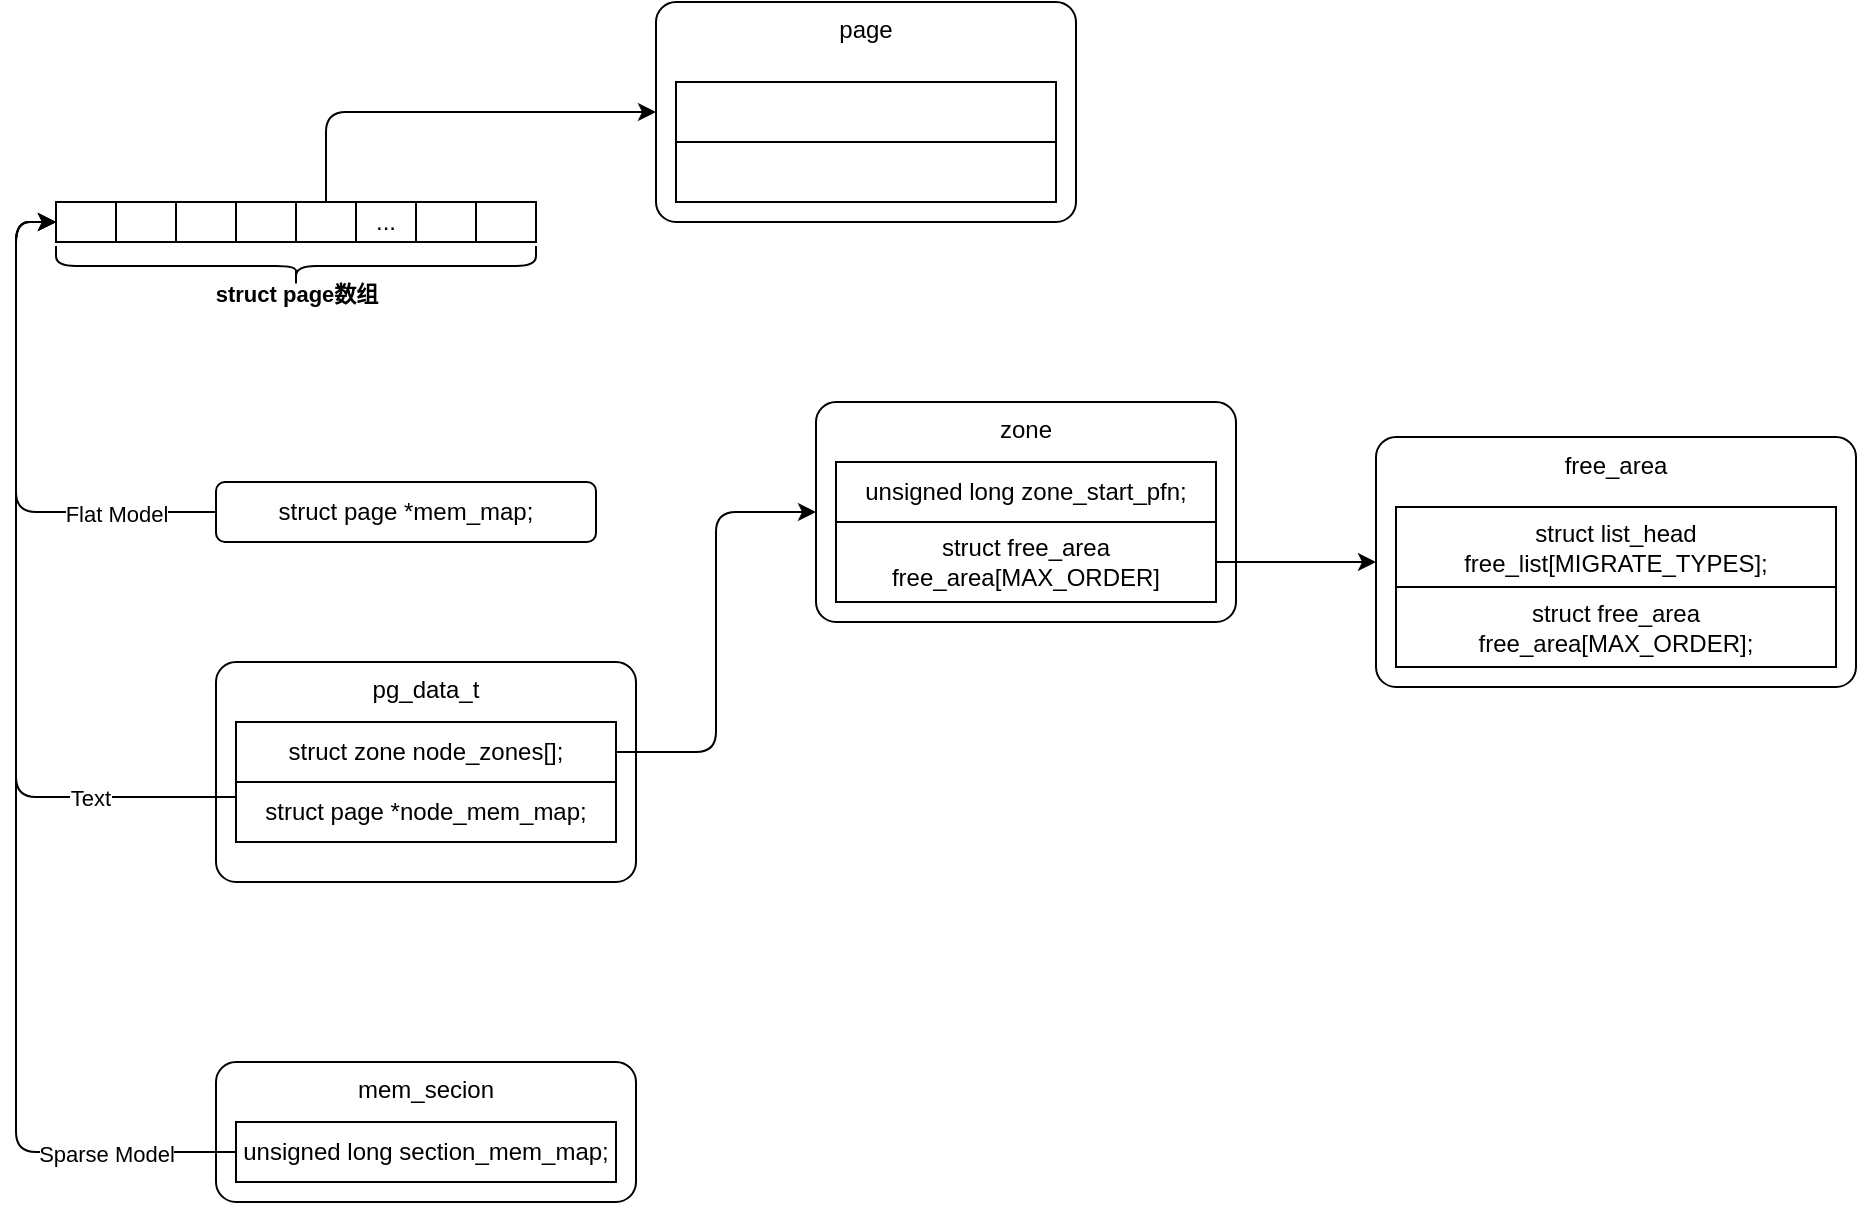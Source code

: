 <mxfile version="23.1.1" type="github" pages="2">
  <diagram name="物理内存管理" id="bZm6AAoV1MQ4xdPfTZnK">
    <mxGraphModel dx="1852" dy="1772" grid="1" gridSize="10" guides="1" tooltips="1" connect="1" arrows="1" fold="1" page="1" pageScale="1" pageWidth="827" pageHeight="1169" math="0" shadow="0">
      <root>
        <mxCell id="0" />
        <mxCell id="1" parent="0" />
        <mxCell id="1E2uD3RTG_QokNatGwro-1" value="pg_data_t" style="rounded=1;whiteSpace=wrap;html=1;verticalAlign=top;absoluteArcSize=1;" parent="1" vertex="1">
          <mxGeometry x="20" y="210" width="210" height="110" as="geometry" />
        </mxCell>
        <mxCell id="1E2uD3RTG_QokNatGwro-6" style="edgeStyle=orthogonalEdgeStyle;rounded=1;orthogonalLoop=1;jettySize=auto;html=1;exitX=1;exitY=0.5;exitDx=0;exitDy=0;entryX=0;entryY=0.5;entryDx=0;entryDy=0;curved=0;" parent="1" source="1E2uD3RTG_QokNatGwro-2" target="1E2uD3RTG_QokNatGwro-3" edge="1">
          <mxGeometry relative="1" as="geometry" />
        </mxCell>
        <mxCell id="1E2uD3RTG_QokNatGwro-2" value="struct zone node_zones[];" style="rounded=0;whiteSpace=wrap;html=1;" parent="1" vertex="1">
          <mxGeometry x="30" y="240" width="190" height="30" as="geometry" />
        </mxCell>
        <mxCell id="1E2uD3RTG_QokNatGwro-3" value="zone" style="rounded=1;whiteSpace=wrap;html=1;verticalAlign=top;absoluteArcSize=1;" parent="1" vertex="1">
          <mxGeometry x="320" y="80" width="210" height="110" as="geometry" />
        </mxCell>
        <mxCell id="1E2uD3RTG_QokNatGwro-4" value="unsigned long zone_start_pfn;" style="rounded=0;whiteSpace=wrap;html=1;" parent="1" vertex="1">
          <mxGeometry x="330" y="110" width="190" height="30" as="geometry" />
        </mxCell>
        <mxCell id="1E2uD3RTG_QokNatGwro-15" style="edgeStyle=orthogonalEdgeStyle;rounded=1;orthogonalLoop=1;jettySize=auto;html=1;exitX=1;exitY=0.5;exitDx=0;exitDy=0;entryX=0;entryY=0.5;entryDx=0;entryDy=0;curved=0;" parent="1" source="1E2uD3RTG_QokNatGwro-5" target="1E2uD3RTG_QokNatGwro-12" edge="1">
          <mxGeometry relative="1" as="geometry" />
        </mxCell>
        <mxCell id="1E2uD3RTG_QokNatGwro-5" value="struct free_area free_area[MAX_ORDER]" style="rounded=0;whiteSpace=wrap;html=1;" parent="1" vertex="1">
          <mxGeometry x="330" y="140" width="190" height="40" as="geometry" />
        </mxCell>
        <mxCell id="zPqsa8i-0Yz0Tx2IFwxK-6" style="edgeStyle=orthogonalEdgeStyle;shape=connector;curved=0;rounded=1;orthogonalLoop=1;jettySize=auto;html=1;exitX=0;exitY=0.25;exitDx=0;exitDy=0;entryX=0;entryY=0.5;entryDx=0;entryDy=0;labelBackgroundColor=default;strokeColor=default;align=center;verticalAlign=middle;fontFamily=Helvetica;fontSize=11;fontColor=default;endArrow=classic;" edge="1" parent="1" source="1E2uD3RTG_QokNatGwro-7" target="AAmirA7ccoVl2TNo1n5s-2">
          <mxGeometry relative="1" as="geometry" />
        </mxCell>
        <mxCell id="zPqsa8i-0Yz0Tx2IFwxK-11" value="Text" style="edgeLabel;html=1;align=center;verticalAlign=middle;resizable=0;points=[];fontSize=11;fontFamily=Helvetica;fontColor=default;" vertex="1" connectable="0" parent="zPqsa8i-0Yz0Tx2IFwxK-6">
          <mxGeometry x="-0.65" relative="1" as="geometry">
            <mxPoint as="offset" />
          </mxGeometry>
        </mxCell>
        <mxCell id="1E2uD3RTG_QokNatGwro-7" value="struct page *node_mem_map;" style="rounded=0;whiteSpace=wrap;html=1;" parent="1" vertex="1">
          <mxGeometry x="30" y="270" width="190" height="30" as="geometry" />
        </mxCell>
        <mxCell id="1E2uD3RTG_QokNatGwro-8" value="page" style="rounded=1;whiteSpace=wrap;html=1;verticalAlign=top;absoluteArcSize=1;" parent="1" vertex="1">
          <mxGeometry x="240" y="-120" width="210" height="110" as="geometry" />
        </mxCell>
        <mxCell id="1E2uD3RTG_QokNatGwro-9" value="" style="rounded=0;whiteSpace=wrap;html=1;" parent="1" vertex="1">
          <mxGeometry x="250" y="-80" width="190" height="30" as="geometry" />
        </mxCell>
        <mxCell id="1E2uD3RTG_QokNatGwro-10" value="" style="rounded=0;whiteSpace=wrap;html=1;" parent="1" vertex="1">
          <mxGeometry x="250" y="-50" width="190" height="30" as="geometry" />
        </mxCell>
        <mxCell id="1E2uD3RTG_QokNatGwro-12" value="free_area" style="rounded=1;whiteSpace=wrap;html=1;verticalAlign=top;absoluteArcSize=1;" parent="1" vertex="1">
          <mxGeometry x="600" y="97.5" width="240" height="125" as="geometry" />
        </mxCell>
        <mxCell id="1E2uD3RTG_QokNatGwro-13" value="struct list_head free_list[MIGRATE_TYPES];" style="rounded=0;whiteSpace=wrap;html=1;" parent="1" vertex="1">
          <mxGeometry x="610" y="132.5" width="220" height="40" as="geometry" />
        </mxCell>
        <mxCell id="1E2uD3RTG_QokNatGwro-14" value="struct free_area free_area[MAX_ORDER];" style="rounded=0;whiteSpace=wrap;html=1;" parent="1" vertex="1">
          <mxGeometry x="610" y="172.5" width="220" height="40" as="geometry" />
        </mxCell>
        <mxCell id="1E2uD3RTG_QokNatGwro-16" value="mem_secion" style="rounded=1;whiteSpace=wrap;html=1;verticalAlign=top;absoluteArcSize=1;" parent="1" vertex="1">
          <mxGeometry x="20" y="410" width="210" height="70" as="geometry" />
        </mxCell>
        <mxCell id="zPqsa8i-0Yz0Tx2IFwxK-7" style="edgeStyle=orthogonalEdgeStyle;shape=connector;curved=0;rounded=1;orthogonalLoop=1;jettySize=auto;html=1;exitX=0;exitY=0.5;exitDx=0;exitDy=0;entryX=0;entryY=0.5;entryDx=0;entryDy=0;labelBackgroundColor=default;strokeColor=default;align=center;verticalAlign=middle;fontFamily=Helvetica;fontSize=11;fontColor=default;endArrow=classic;" edge="1" parent="1" source="1E2uD3RTG_QokNatGwro-17" target="AAmirA7ccoVl2TNo1n5s-2">
          <mxGeometry relative="1" as="geometry" />
        </mxCell>
        <mxCell id="zPqsa8i-0Yz0Tx2IFwxK-12" value="Sparse Model" style="edgeLabel;html=1;align=center;verticalAlign=middle;resizable=0;points=[];fontSize=11;fontFamily=Helvetica;fontColor=default;" vertex="1" connectable="0" parent="zPqsa8i-0Yz0Tx2IFwxK-7">
          <mxGeometry x="-0.781" y="1" relative="1" as="geometry">
            <mxPoint as="offset" />
          </mxGeometry>
        </mxCell>
        <mxCell id="1E2uD3RTG_QokNatGwro-17" value="unsigned long section_mem_map;" style="rounded=0;whiteSpace=wrap;html=1;" parent="1" vertex="1">
          <mxGeometry x="30" y="440" width="190" height="30" as="geometry" />
        </mxCell>
        <mxCell id="AAmirA7ccoVl2TNo1n5s-2" value="" style="rounded=0;whiteSpace=wrap;html=1;" parent="1" vertex="1">
          <mxGeometry x="-60" y="-20" width="30" height="20" as="geometry" />
        </mxCell>
        <mxCell id="AAmirA7ccoVl2TNo1n5s-4" value="" style="rounded=0;whiteSpace=wrap;html=1;" parent="1" vertex="1">
          <mxGeometry x="-30" y="-20" width="30" height="20" as="geometry" />
        </mxCell>
        <mxCell id="m-hAG653BJ8v5ImfXSyI-11" style="edgeStyle=orthogonalEdgeStyle;rounded=1;orthogonalLoop=1;jettySize=auto;html=1;exitX=0.5;exitY=0;exitDx=0;exitDy=0;entryX=0;entryY=0.5;entryDx=0;entryDy=0;curved=0;" parent="1" source="m-hAG653BJ8v5ImfXSyI-14" target="1E2uD3RTG_QokNatGwro-8" edge="1">
          <mxGeometry relative="1" as="geometry">
            <mxPoint x="420" y="370" as="sourcePoint" />
          </mxGeometry>
        </mxCell>
        <mxCell id="m-hAG653BJ8v5ImfXSyI-12" value="" style="rounded=0;whiteSpace=wrap;html=1;" parent="1" vertex="1">
          <mxGeometry y="-20" width="30" height="20" as="geometry" />
        </mxCell>
        <mxCell id="m-hAG653BJ8v5ImfXSyI-13" value="" style="rounded=0;whiteSpace=wrap;html=1;" parent="1" vertex="1">
          <mxGeometry x="30" y="-20" width="30" height="20" as="geometry" />
        </mxCell>
        <mxCell id="m-hAG653BJ8v5ImfXSyI-14" value="" style="rounded=0;whiteSpace=wrap;html=1;" parent="1" vertex="1">
          <mxGeometry x="60" y="-20" width="30" height="20" as="geometry" />
        </mxCell>
        <mxCell id="m-hAG653BJ8v5ImfXSyI-15" value="..." style="rounded=0;whiteSpace=wrap;html=1;" parent="1" vertex="1">
          <mxGeometry x="90" y="-20" width="30" height="20" as="geometry" />
        </mxCell>
        <mxCell id="m-hAG653BJ8v5ImfXSyI-16" value="" style="rounded=0;whiteSpace=wrap;html=1;" parent="1" vertex="1">
          <mxGeometry x="120" y="-20" width="30" height="20" as="geometry" />
        </mxCell>
        <mxCell id="m-hAG653BJ8v5ImfXSyI-17" value="" style="rounded=0;whiteSpace=wrap;html=1;" parent="1" vertex="1">
          <mxGeometry x="150" y="-20" width="30" height="20" as="geometry" />
        </mxCell>
        <mxCell id="zPqsa8i-0Yz0Tx2IFwxK-5" style="edgeStyle=orthogonalEdgeStyle;shape=connector;curved=0;rounded=1;orthogonalLoop=1;jettySize=auto;html=1;exitX=0;exitY=0.5;exitDx=0;exitDy=0;entryX=0;entryY=0.5;entryDx=0;entryDy=0;labelBackgroundColor=default;strokeColor=default;align=center;verticalAlign=middle;fontFamily=Helvetica;fontSize=11;fontColor=default;endArrow=classic;" edge="1" parent="1" source="zPqsa8i-0Yz0Tx2IFwxK-2" target="AAmirA7ccoVl2TNo1n5s-2">
          <mxGeometry relative="1" as="geometry" />
        </mxCell>
        <mxCell id="zPqsa8i-0Yz0Tx2IFwxK-10" value="Flat Model" style="edgeLabel;html=1;align=center;verticalAlign=middle;resizable=0;points=[];fontSize=11;fontFamily=Helvetica;fontColor=default;" vertex="1" connectable="0" parent="zPqsa8i-0Yz0Tx2IFwxK-5">
          <mxGeometry x="-0.449" y="1" relative="1" as="geometry">
            <mxPoint x="23" as="offset" />
          </mxGeometry>
        </mxCell>
        <mxCell id="zPqsa8i-0Yz0Tx2IFwxK-2" value="struct page *mem_map;" style="rounded=1;whiteSpace=wrap;html=1;" vertex="1" parent="1">
          <mxGeometry x="20" y="120" width="190" height="30" as="geometry" />
        </mxCell>
        <mxCell id="zPqsa8i-0Yz0Tx2IFwxK-8" value="" style="shape=curlyBracket;whiteSpace=wrap;html=1;rounded=1;flipH=1;labelPosition=right;verticalLabelPosition=middle;align=left;verticalAlign=middle;fontFamily=Helvetica;fontSize=11;fontColor=default;direction=north;" vertex="1" parent="1">
          <mxGeometry x="-60" y="2" width="240" height="20" as="geometry" />
        </mxCell>
        <mxCell id="zPqsa8i-0Yz0Tx2IFwxK-9" value="struct page数组" style="text;html=1;align=center;verticalAlign=middle;resizable=0;points=[];autosize=1;strokeColor=none;fillColor=none;fontSize=11;fontFamily=Helvetica;fontColor=default;fontStyle=1" vertex="1" parent="1">
          <mxGeometry x="10" y="11" width="100" height="30" as="geometry" />
        </mxCell>
      </root>
    </mxGraphModel>
  </diagram>
  <diagram id="V3_UN_a4B6vTCJUvI1mB" name="slub">
    <mxGraphModel dx="1025" dy="603" grid="1" gridSize="10" guides="1" tooltips="1" connect="1" arrows="1" fold="1" page="1" pageScale="1" pageWidth="827" pageHeight="1169" math="0" shadow="0">
      <root>
        <mxCell id="0" />
        <mxCell id="1" parent="0" />
        <mxCell id="hfGYfm9bNlfdjjh0xqnI-7" style="edgeStyle=orthogonalEdgeStyle;rounded=0;orthogonalLoop=1;jettySize=auto;html=1;exitX=0.5;exitY=1;exitDx=0;exitDy=0;entryX=0.5;entryY=0;entryDx=0;entryDy=0;" parent="1" source="hfGYfm9bNlfdjjh0xqnI-1" target="hfGYfm9bNlfdjjh0xqnI-4" edge="1">
          <mxGeometry relative="1" as="geometry" />
        </mxCell>
        <mxCell id="hfGYfm9bNlfdjjh0xqnI-1" value="kem_cache" style="rounded=1;whiteSpace=wrap;html=1;verticalAlign=top;absoluteArcSize=1;" parent="1" vertex="1">
          <mxGeometry x="120" y="200" width="230" height="160" as="geometry" />
        </mxCell>
        <mxCell id="hfGYfm9bNlfdjjh0xqnI-12" style="edgeStyle=orthogonalEdgeStyle;rounded=1;orthogonalLoop=1;jettySize=auto;html=1;exitX=1;exitY=0.5;exitDx=0;exitDy=0;entryX=0;entryY=0.5;entryDx=0;entryDy=0;curved=0;" parent="1" source="hfGYfm9bNlfdjjh0xqnI-2" target="hfGYfm9bNlfdjjh0xqnI-9" edge="1">
          <mxGeometry relative="1" as="geometry" />
        </mxCell>
        <mxCell id="hfGYfm9bNlfdjjh0xqnI-2" value="struct kmem_cache_cpu __percpu *cpu_slab;" style="rounded=0;whiteSpace=wrap;html=1;" parent="1" vertex="1">
          <mxGeometry x="130" y="240" width="210" height="40" as="geometry" />
        </mxCell>
        <mxCell id="hfGYfm9bNlfdjjh0xqnI-16" style="edgeStyle=orthogonalEdgeStyle;rounded=1;orthogonalLoop=1;jettySize=auto;html=1;exitX=1;exitY=0.5;exitDx=0;exitDy=0;entryX=0;entryY=0.5;entryDx=0;entryDy=0;curved=0;" parent="1" source="hfGYfm9bNlfdjjh0xqnI-3" target="hfGYfm9bNlfdjjh0xqnI-13" edge="1">
          <mxGeometry relative="1" as="geometry" />
        </mxCell>
        <mxCell id="hfGYfm9bNlfdjjh0xqnI-3" value="struct kmem_cache_node *node[MAX_NUMNODES];" style="rounded=0;whiteSpace=wrap;html=1;" parent="1" vertex="1">
          <mxGeometry x="130" y="280" width="210" height="40" as="geometry" />
        </mxCell>
        <mxCell id="hfGYfm9bNlfdjjh0xqnI-4" value="kem_cache" style="rounded=1;whiteSpace=wrap;html=1;verticalAlign=top;absoluteArcSize=1;" parent="1" vertex="1">
          <mxGeometry x="120" y="445" width="230" height="80" as="geometry" />
        </mxCell>
        <mxCell id="hfGYfm9bNlfdjjh0xqnI-5" value="..." style="rounded=0;whiteSpace=wrap;html=1;" parent="1" vertex="1">
          <mxGeometry x="130" y="485" width="210" height="30" as="geometry" />
        </mxCell>
        <mxCell id="hfGYfm9bNlfdjjh0xqnI-8" value="static struct kmem_cache *kmem_cache_node;" style="text;html=1;strokeColor=none;fillColor=none;align=center;verticalAlign=middle;whiteSpace=wrap;rounded=0;" parent="1" vertex="1">
          <mxGeometry x="70" y="140" width="280" height="30" as="geometry" />
        </mxCell>
        <mxCell id="hfGYfm9bNlfdjjh0xqnI-9" value="kem_cache_cpu" style="rounded=1;whiteSpace=wrap;html=1;verticalAlign=top;absoluteArcSize=1;" parent="1" vertex="1">
          <mxGeometry x="480" y="80" width="230" height="140" as="geometry" />
        </mxCell>
        <mxCell id="hfGYfm9bNlfdjjh0xqnI-10" value="void **freelist;" style="rounded=0;whiteSpace=wrap;html=1;" parent="1" vertex="1">
          <mxGeometry x="490" y="120" width="210" height="30" as="geometry" />
        </mxCell>
        <mxCell id="hfGYfm9bNlfdjjh0xqnI-20" style="edgeStyle=orthogonalEdgeStyle;rounded=1;orthogonalLoop=1;jettySize=auto;html=1;exitX=1;exitY=0.5;exitDx=0;exitDy=0;entryX=0;entryY=0.5;entryDx=0;entryDy=0;curved=0;" parent="1" source="hfGYfm9bNlfdjjh0xqnI-11" target="fTsqoePo69IkHv7tenj3-1" edge="1">
          <mxGeometry relative="1" as="geometry">
            <mxPoint x="750" y="165" as="targetPoint" />
          </mxGeometry>
        </mxCell>
        <mxCell id="hfGYfm9bNlfdjjh0xqnI-11" value="struct page *page;" style="rounded=0;whiteSpace=wrap;html=1;" parent="1" vertex="1">
          <mxGeometry x="490" y="150" width="210" height="30" as="geometry" />
        </mxCell>
        <mxCell id="hfGYfm9bNlfdjjh0xqnI-13" value="kem_cache_node" style="rounded=1;whiteSpace=wrap;html=1;verticalAlign=top;absoluteArcSize=1;" parent="1" vertex="1">
          <mxGeometry x="480" y="400" width="230" height="110" as="geometry" />
        </mxCell>
        <mxCell id="hfGYfm9bNlfdjjh0xqnI-14" value="unsigned long nr_partial;" style="rounded=0;whiteSpace=wrap;html=1;" parent="1" vertex="1">
          <mxGeometry x="490" y="440" width="210" height="30" as="geometry" />
        </mxCell>
        <mxCell id="hfGYfm9bNlfdjjh0xqnI-15" value="struct list_head partial;" style="rounded=0;whiteSpace=wrap;html=1;" parent="1" vertex="1">
          <mxGeometry x="490" y="470" width="210" height="30" as="geometry" />
        </mxCell>
        <mxCell id="hfGYfm9bNlfdjjh0xqnI-17" value="struct list_head list;" style="rounded=0;whiteSpace=wrap;html=1;" parent="1" vertex="1">
          <mxGeometry x="130" y="320" width="210" height="30" as="geometry" />
        </mxCell>
        <mxCell id="hfGYfm9bNlfdjjh0xqnI-18" value="struct page *partial;" style="rounded=0;whiteSpace=wrap;html=1;" parent="1" vertex="1">
          <mxGeometry x="490" y="180" width="210" height="30" as="geometry" />
        </mxCell>
        <mxCell id="fTsqoePo69IkHv7tenj3-1" value="page" style="rounded=1;whiteSpace=wrap;html=1;verticalAlign=top;absoluteArcSize=1;" parent="1" vertex="1">
          <mxGeometry x="780" y="220" width="210" height="110" as="geometry" />
        </mxCell>
        <mxCell id="fTsqoePo69IkHv7tenj3-2" value="struct kmem_cache *slab_cache;" style="rounded=0;whiteSpace=wrap;html=1;" parent="1" vertex="1">
          <mxGeometry x="790" y="260" width="190" height="30" as="geometry" />
        </mxCell>
        <mxCell id="fTsqoePo69IkHv7tenj3-3" value="void *freelist;" style="rounded=0;whiteSpace=wrap;html=1;" parent="1" vertex="1">
          <mxGeometry x="790" y="290" width="190" height="30" as="geometry" />
        </mxCell>
        <mxCell id="fTsqoePo69IkHv7tenj3-7" style="edgeStyle=orthogonalEdgeStyle;rounded=0;orthogonalLoop=1;jettySize=auto;html=1;exitX=0.25;exitY=1;exitDx=0;exitDy=0;entryX=0;entryY=0.5;entryDx=0;entryDy=0;" parent="1" source="fTsqoePo69IkHv7tenj3-4" target="fTsqoePo69IkHv7tenj3-5" edge="1">
          <mxGeometry relative="1" as="geometry" />
        </mxCell>
        <mxCell id="fTsqoePo69IkHv7tenj3-4" value="kmem_cache_create" style="rounded=1;whiteSpace=wrap;html=1;" parent="1" vertex="1">
          <mxGeometry x="120" y="760" width="140" height="40" as="geometry" />
        </mxCell>
        <mxCell id="fTsqoePo69IkHv7tenj3-8" style="edgeStyle=orthogonalEdgeStyle;rounded=0;orthogonalLoop=1;jettySize=auto;html=1;exitX=0.25;exitY=1;exitDx=0;exitDy=0;entryX=0;entryY=0.5;entryDx=0;entryDy=0;" parent="1" source="fTsqoePo69IkHv7tenj3-5" target="fTsqoePo69IkHv7tenj3-6" edge="1">
          <mxGeometry relative="1" as="geometry" />
        </mxCell>
        <mxCell id="fTsqoePo69IkHv7tenj3-5" value="kmem_cache_create_usercopy" style="rounded=1;whiteSpace=wrap;html=1;" parent="1" vertex="1">
          <mxGeometry x="190" y="820" width="180" height="40" as="geometry" />
        </mxCell>
        <mxCell id="fTsqoePo69IkHv7tenj3-12" style="edgeStyle=orthogonalEdgeStyle;rounded=0;orthogonalLoop=1;jettySize=auto;html=1;exitX=0.25;exitY=1;exitDx=0;exitDy=0;entryX=0;entryY=0.5;entryDx=0;entryDy=0;" parent="1" source="fTsqoePo69IkHv7tenj3-6" target="fTsqoePo69IkHv7tenj3-9" edge="1">
          <mxGeometry relative="1" as="geometry" />
        </mxCell>
        <mxCell id="fTsqoePo69IkHv7tenj3-13" style="edgeStyle=orthogonalEdgeStyle;rounded=0;orthogonalLoop=1;jettySize=auto;html=1;exitX=0.25;exitY=1;exitDx=0;exitDy=0;entryX=0;entryY=0.5;entryDx=0;entryDy=0;" parent="1" source="fTsqoePo69IkHv7tenj3-6" target="fTsqoePo69IkHv7tenj3-10" edge="1">
          <mxGeometry relative="1" as="geometry" />
        </mxCell>
        <mxCell id="fTsqoePo69IkHv7tenj3-14" style="edgeStyle=orthogonalEdgeStyle;rounded=0;orthogonalLoop=1;jettySize=auto;html=1;exitX=0.25;exitY=1;exitDx=0;exitDy=0;entryX=0;entryY=0.5;entryDx=0;entryDy=0;" parent="1" source="fTsqoePo69IkHv7tenj3-6" target="fTsqoePo69IkHv7tenj3-11" edge="1">
          <mxGeometry relative="1" as="geometry" />
        </mxCell>
        <mxCell id="fTsqoePo69IkHv7tenj3-6" value="create_cache" style="rounded=1;whiteSpace=wrap;html=1;" parent="1" vertex="1">
          <mxGeometry x="270" y="880" width="120" height="40" as="geometry" />
        </mxCell>
        <mxCell id="fTsqoePo69IkHv7tenj3-9" value="kmem_cache_zalloc" style="rounded=1;whiteSpace=wrap;html=1;" parent="1" vertex="1">
          <mxGeometry x="330" y="940" width="160" height="40" as="geometry" />
        </mxCell>
        <mxCell id="fTsqoePo69IkHv7tenj3-17" style="edgeStyle=orthogonalEdgeStyle;rounded=0;orthogonalLoop=1;jettySize=auto;html=1;exitX=0.25;exitY=1;exitDx=0;exitDy=0;entryX=0;entryY=0.5;entryDx=0;entryDy=0;" parent="1" source="fTsqoePo69IkHv7tenj3-10" target="fTsqoePo69IkHv7tenj3-15" edge="1">
          <mxGeometry relative="1" as="geometry" />
        </mxCell>
        <mxCell id="fTsqoePo69IkHv7tenj3-18" style="edgeStyle=orthogonalEdgeStyle;rounded=0;orthogonalLoop=1;jettySize=auto;html=1;exitX=0.25;exitY=1;exitDx=0;exitDy=0;entryX=0;entryY=0.5;entryDx=0;entryDy=0;" parent="1" source="fTsqoePo69IkHv7tenj3-10" target="fTsqoePo69IkHv7tenj3-16" edge="1">
          <mxGeometry relative="1" as="geometry" />
        </mxCell>
        <mxCell id="fTsqoePo69IkHv7tenj3-10" value="__kmem_cache_create" style="rounded=1;whiteSpace=wrap;html=1;" parent="1" vertex="1">
          <mxGeometry x="330" y="1000" width="160" height="40" as="geometry" />
        </mxCell>
        <mxCell id="fTsqoePo69IkHv7tenj3-11" value="list_add(&amp;amp;slab_caches);" style="rounded=1;whiteSpace=wrap;html=1;" parent="1" vertex="1">
          <mxGeometry x="330" y="1590" width="160" height="40" as="geometry" />
        </mxCell>
        <mxCell id="fTsqoePo69IkHv7tenj3-21" style="edgeStyle=orthogonalEdgeStyle;rounded=0;orthogonalLoop=1;jettySize=auto;html=1;exitX=0.25;exitY=1;exitDx=0;exitDy=0;entryX=0;entryY=0.5;entryDx=0;entryDy=0;" parent="1" source="fTsqoePo69IkHv7tenj3-15" target="fTsqoePo69IkHv7tenj3-19" edge="1">
          <mxGeometry relative="1" as="geometry" />
        </mxCell>
        <mxCell id="fTsqoePo69IkHv7tenj3-22" style="edgeStyle=orthogonalEdgeStyle;rounded=0;orthogonalLoop=1;jettySize=auto;html=1;exitX=0.25;exitY=1;exitDx=0;exitDy=0;entryX=0;entryY=0.5;entryDx=0;entryDy=0;" parent="1" source="fTsqoePo69IkHv7tenj3-15" target="fTsqoePo69IkHv7tenj3-20" edge="1">
          <mxGeometry relative="1" as="geometry" />
        </mxCell>
        <mxCell id="fTsqoePo69IkHv7tenj3-15" value="kem_cache_open" style="rounded=1;whiteSpace=wrap;html=1;" parent="1" vertex="1">
          <mxGeometry x="410" y="1060" width="160" height="40" as="geometry" />
        </mxCell>
        <mxCell id="fTsqoePo69IkHv7tenj3-16" value="sysfs_slab_add" style="rounded=1;whiteSpace=wrap;html=1;" parent="1" vertex="1">
          <mxGeometry x="400" y="1530" width="160" height="40" as="geometry" />
        </mxCell>
        <mxCell id="fTsqoePo69IkHv7tenj3-28" style="edgeStyle=orthogonalEdgeStyle;rounded=0;orthogonalLoop=1;jettySize=auto;html=1;exitX=0.25;exitY=1;exitDx=0;exitDy=0;entryX=0;entryY=0.5;entryDx=0;entryDy=0;" parent="1" source="fTsqoePo69IkHv7tenj3-19" target="fTsqoePo69IkHv7tenj3-24" edge="1">
          <mxGeometry relative="1" as="geometry" />
        </mxCell>
        <mxCell id="fTsqoePo69IkHv7tenj3-19" value="init_kmem_cache_nodes" style="rounded=1;whiteSpace=wrap;html=1;" parent="1" vertex="1">
          <mxGeometry x="490" y="1120" width="160" height="40" as="geometry" />
        </mxCell>
        <mxCell id="fTsqoePo69IkHv7tenj3-33" style="edgeStyle=orthogonalEdgeStyle;rounded=0;orthogonalLoop=1;jettySize=auto;html=1;exitX=0.25;exitY=1;exitDx=0;exitDy=0;entryX=0;entryY=0.75;entryDx=0;entryDy=0;" parent="1" source="fTsqoePo69IkHv7tenj3-20" target="fTsqoePo69IkHv7tenj3-31" edge="1">
          <mxGeometry relative="1" as="geometry" />
        </mxCell>
        <mxCell id="fTsqoePo69IkHv7tenj3-34" style="edgeStyle=orthogonalEdgeStyle;rounded=0;orthogonalLoop=1;jettySize=auto;html=1;exitX=0.25;exitY=1;exitDx=0;exitDy=0;entryX=0;entryY=0.5;entryDx=0;entryDy=0;" parent="1" source="fTsqoePo69IkHv7tenj3-20" target="fTsqoePo69IkHv7tenj3-32" edge="1">
          <mxGeometry relative="1" as="geometry" />
        </mxCell>
        <mxCell id="fTsqoePo69IkHv7tenj3-20" value="alloc_kmem_cache_cpus" style="rounded=1;whiteSpace=wrap;html=1;" parent="1" vertex="1">
          <mxGeometry x="490" y="1350" width="160" height="40" as="geometry" />
        </mxCell>
        <mxCell id="fTsqoePo69IkHv7tenj3-29" style="edgeStyle=orthogonalEdgeStyle;rounded=0;orthogonalLoop=1;jettySize=auto;html=1;exitX=0.25;exitY=1;exitDx=0;exitDy=0;entryX=0;entryY=0.5;entryDx=0;entryDy=0;" parent="1" source="fTsqoePo69IkHv7tenj3-24" target="fTsqoePo69IkHv7tenj3-26" edge="1">
          <mxGeometry relative="1" as="geometry" />
        </mxCell>
        <mxCell id="fTsqoePo69IkHv7tenj3-30" style="edgeStyle=orthogonalEdgeStyle;rounded=0;orthogonalLoop=1;jettySize=auto;html=1;exitX=0.25;exitY=1;exitDx=0;exitDy=0;entryX=0;entryY=0.5;entryDx=0;entryDy=0;" parent="1" source="fTsqoePo69IkHv7tenj3-24" target="fTsqoePo69IkHv7tenj3-27" edge="1">
          <mxGeometry relative="1" as="geometry" />
        </mxCell>
        <mxCell id="fTsqoePo69IkHv7tenj3-24" value="for_each_node_state(node, N_NORMAL_MEMORY) {" style="rounded=0;whiteSpace=wrap;html=1;" parent="1" vertex="1">
          <mxGeometry x="570" y="1180" width="300" height="30" as="geometry" />
        </mxCell>
        <mxCell id="fTsqoePo69IkHv7tenj3-26" value="kmem_cache_alloc_node" style="rounded=1;whiteSpace=wrap;html=1;" parent="1" vertex="1">
          <mxGeometry x="680" y="1230" width="160" height="40" as="geometry" />
        </mxCell>
        <mxCell id="fTsqoePo69IkHv7tenj3-27" value="init_kmem_cache_node" style="rounded=1;whiteSpace=wrap;html=1;" parent="1" vertex="1">
          <mxGeometry x="680" y="1290" width="160" height="40" as="geometry" />
        </mxCell>
        <mxCell id="fTsqoePo69IkHv7tenj3-31" value="s-&amp;gt;cpu_slab = __alloc_percpu()" style="rounded=1;whiteSpace=wrap;html=1;" parent="1" vertex="1">
          <mxGeometry x="560" y="1410" width="200" height="40" as="geometry" />
        </mxCell>
        <mxCell id="fTsqoePo69IkHv7tenj3-32" value="init_kmem_cache_cpus" style="rounded=1;whiteSpace=wrap;html=1;" parent="1" vertex="1">
          <mxGeometry x="560" y="1470" width="200" height="40" as="geometry" />
        </mxCell>
        <mxCell id="fTsqoePo69IkHv7tenj3-35" style="edgeStyle=orthogonalEdgeStyle;rounded=0;orthogonalLoop=1;jettySize=auto;html=1;exitX=0.25;exitY=1;exitDx=0;exitDy=0;entryX=0;entryY=0.5;entryDx=0;entryDy=0;" parent="1" source="fTsqoePo69IkHv7tenj3-36" target="fTsqoePo69IkHv7tenj3-37" edge="1">
          <mxGeometry relative="1" as="geometry" />
        </mxCell>
        <mxCell id="fTsqoePo69IkHv7tenj3-36" value="kmem_cache_alloc" style="rounded=1;whiteSpace=wrap;html=1;" parent="1" vertex="1">
          <mxGeometry x="120" y="1760" width="140" height="40" as="geometry" />
        </mxCell>
        <mxCell id="fTsqoePo69IkHv7tenj3-39" style="edgeStyle=orthogonalEdgeStyle;rounded=0;orthogonalLoop=1;jettySize=auto;html=1;exitX=0.25;exitY=1;exitDx=0;exitDy=0;entryX=0;entryY=0.5;entryDx=0;entryDy=0;" parent="1" source="fTsqoePo69IkHv7tenj3-37" target="fTsqoePo69IkHv7tenj3-38" edge="1">
          <mxGeometry relative="1" as="geometry" />
        </mxCell>
        <mxCell id="fTsqoePo69IkHv7tenj3-37" value="slab_alloc" style="rounded=1;whiteSpace=wrap;html=1;" parent="1" vertex="1">
          <mxGeometry x="190" y="1820" width="130" height="40" as="geometry" />
        </mxCell>
        <mxCell id="fTsqoePo69IkHv7tenj3-38" value="slab_alloc_node" style="rounded=1;whiteSpace=wrap;html=1;" parent="1" vertex="1">
          <mxGeometry x="260" y="1880" width="130" height="40" as="geometry" />
        </mxCell>
      </root>
    </mxGraphModel>
  </diagram>
</mxfile>
